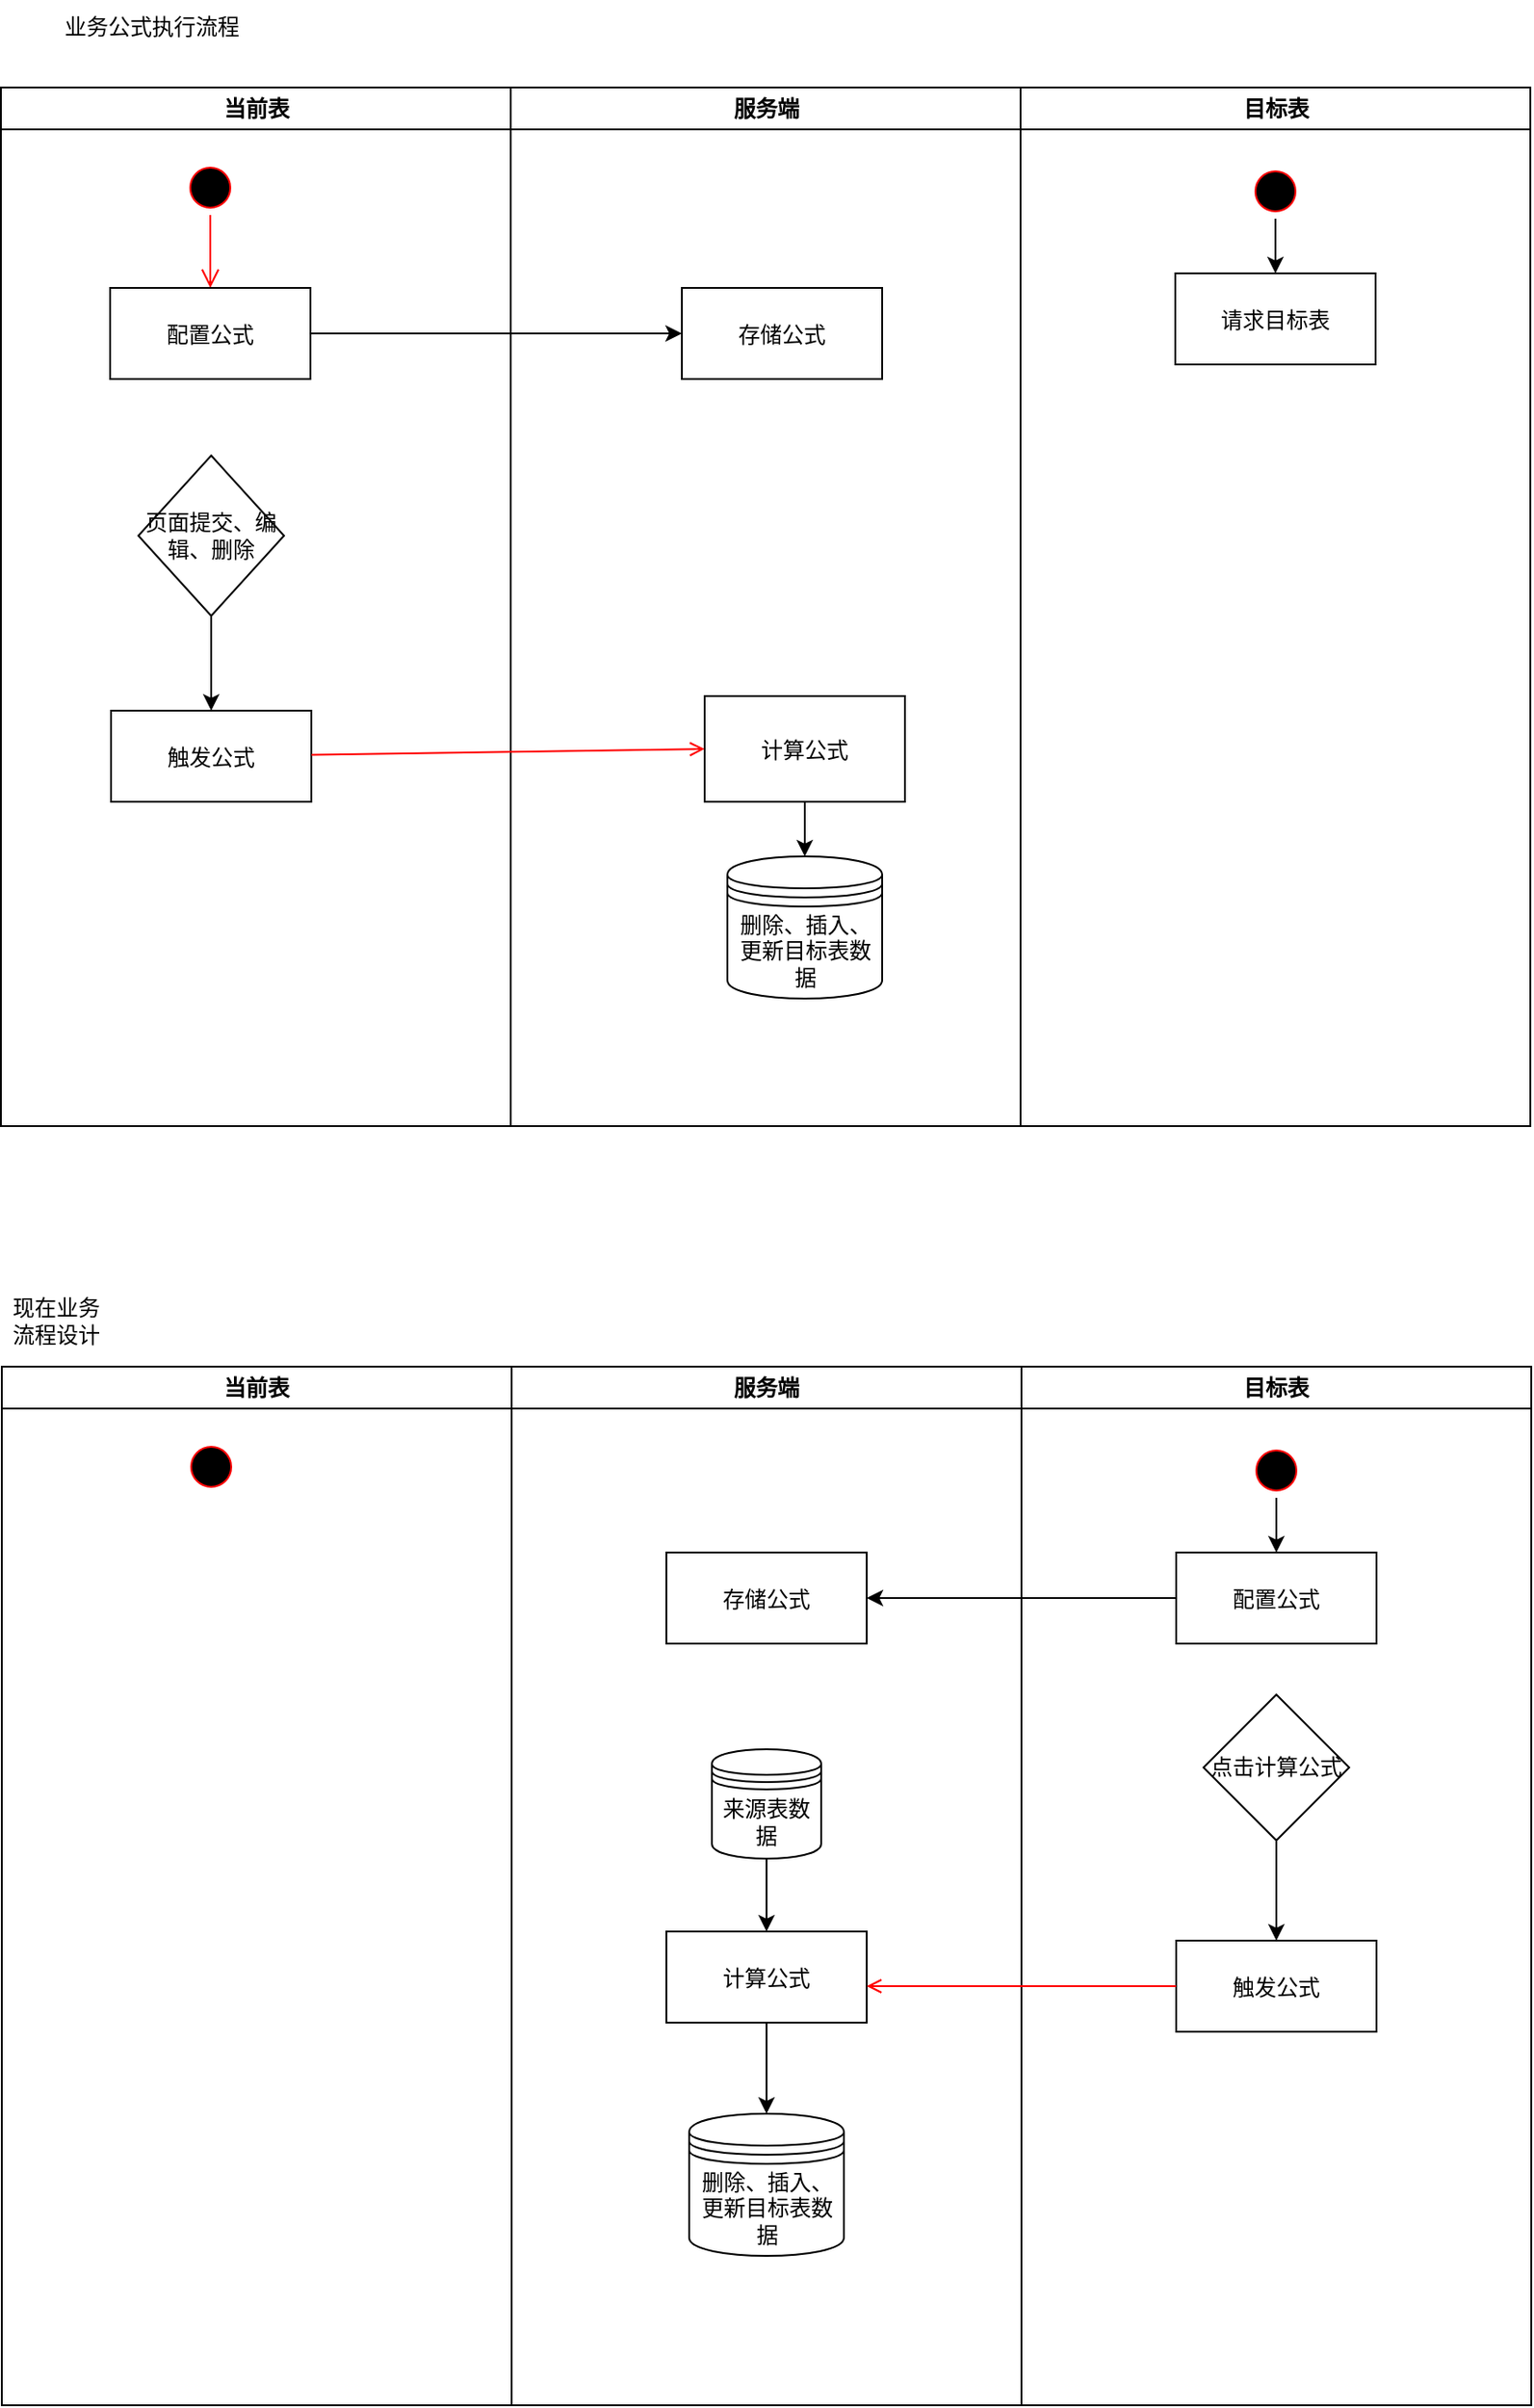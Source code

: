 <mxfile version="21.6.3" type="github">
  <diagram name="Page-1" id="e7e014a7-5840-1c2e-5031-d8a46d1fe8dd">
    <mxGraphModel dx="1322" dy="1131" grid="1" gridSize="10" guides="1" tooltips="1" connect="1" arrows="1" fold="1" page="1" pageScale="1" pageWidth="3300" pageHeight="2339" background="none" math="0" shadow="0">
      <root>
        <mxCell id="0" />
        <mxCell id="1" parent="0" />
        <mxCell id="2" value="当前表" style="swimlane;whiteSpace=wrap" parent="1" vertex="1">
          <mxGeometry x="164.5" y="128" width="280" height="570" as="geometry" />
        </mxCell>
        <mxCell id="5" value="" style="ellipse;shape=startState;fillColor=#000000;strokeColor=#ff0000;" parent="2" vertex="1">
          <mxGeometry x="100" y="40" width="30" height="30" as="geometry" />
        </mxCell>
        <mxCell id="6" value="" style="edgeStyle=elbowEdgeStyle;elbow=horizontal;verticalAlign=bottom;endArrow=open;endSize=8;strokeColor=#FF0000;endFill=1;rounded=0" parent="2" source="5" target="7" edge="1">
          <mxGeometry x="100" y="40" as="geometry">
            <mxPoint x="115" y="110" as="targetPoint" />
          </mxGeometry>
        </mxCell>
        <mxCell id="7" value="配置公式" style="" parent="2" vertex="1">
          <mxGeometry x="60" y="110" width="110" height="50" as="geometry" />
        </mxCell>
        <mxCell id="8" value="触发公式" style="" parent="2" vertex="1">
          <mxGeometry x="60.5" y="342" width="110" height="50" as="geometry" />
        </mxCell>
        <mxCell id="o4ze2XUqI9VP88WAzbrc-68" style="edgeStyle=orthogonalEdgeStyle;rounded=0;orthogonalLoop=1;jettySize=auto;html=1;entryX=0.5;entryY=0;entryDx=0;entryDy=0;" edge="1" parent="2" source="o4ze2XUqI9VP88WAzbrc-67" target="8">
          <mxGeometry relative="1" as="geometry" />
        </mxCell>
        <mxCell id="o4ze2XUqI9VP88WAzbrc-67" value="页面提交、编辑、删除" style="rhombus;whiteSpace=wrap;html=1;" vertex="1" parent="2">
          <mxGeometry x="75.5" y="202" width="80" height="88" as="geometry" />
        </mxCell>
        <mxCell id="3" value="服务端" style="swimlane;whiteSpace=wrap" parent="1" vertex="1">
          <mxGeometry x="444.5" y="128" width="280" height="570" as="geometry" />
        </mxCell>
        <mxCell id="15" value="存储公式" style="" parent="3" vertex="1">
          <mxGeometry x="94" y="110" width="110" height="50" as="geometry" />
        </mxCell>
        <mxCell id="o4ze2XUqI9VP88WAzbrc-66" style="edgeStyle=orthogonalEdgeStyle;rounded=0;orthogonalLoop=1;jettySize=auto;html=1;" edge="1" parent="3" source="16" target="o4ze2XUqI9VP88WAzbrc-47">
          <mxGeometry relative="1" as="geometry" />
        </mxCell>
        <mxCell id="16" value="计算公式" style="" parent="3" vertex="1">
          <mxGeometry x="106.5" y="334" width="110" height="58" as="geometry" />
        </mxCell>
        <mxCell id="o4ze2XUqI9VP88WAzbrc-47" value="删除、插入、&lt;br style=&quot;border-color: var(--border-color); padding: 0px; margin: 0px;&quot;&gt;&lt;span style=&quot;&quot;&gt;更新目标表数据&lt;/span&gt;" style="shape=datastore;whiteSpace=wrap;html=1;" vertex="1" parent="3">
          <mxGeometry x="119" y="422" width="85" height="78" as="geometry" />
        </mxCell>
        <mxCell id="4" value="目标表" style="swimlane;whiteSpace=wrap" parent="1" vertex="1">
          <mxGeometry x="724.5" y="128" width="280" height="570" as="geometry" />
        </mxCell>
        <mxCell id="33" value="请求目标表" style="" parent="4" vertex="1">
          <mxGeometry x="85" y="102" width="110" height="50" as="geometry" />
        </mxCell>
        <mxCell id="o4ze2XUqI9VP88WAzbrc-45" style="edgeStyle=orthogonalEdgeStyle;rounded=0;orthogonalLoop=1;jettySize=auto;html=1;" edge="1" parent="4" source="o4ze2XUqI9VP88WAzbrc-44" target="33">
          <mxGeometry relative="1" as="geometry" />
        </mxCell>
        <mxCell id="o4ze2XUqI9VP88WAzbrc-44" value="" style="ellipse;shape=startState;fillColor=#000000;strokeColor=#ff0000;" vertex="1" parent="4">
          <mxGeometry x="125" y="42" width="30" height="30" as="geometry" />
        </mxCell>
        <mxCell id="11" value="" style="endArrow=open;strokeColor=#FF0000;endFill=1;rounded=0;entryX=0;entryY=0.5;entryDx=0;entryDy=0;" parent="1" source="8" target="16" edge="1">
          <mxGeometry relative="1" as="geometry">
            <mxPoint x="280" y="453" as="targetPoint" />
          </mxGeometry>
        </mxCell>
        <mxCell id="o4ze2XUqI9VP88WAzbrc-42" style="edgeStyle=orthogonalEdgeStyle;rounded=0;orthogonalLoop=1;jettySize=auto;html=1;entryX=0;entryY=0.5;entryDx=0;entryDy=0;" edge="1" parent="1" source="7" target="15">
          <mxGeometry relative="1" as="geometry" />
        </mxCell>
        <mxCell id="o4ze2XUqI9VP88WAzbrc-48" value="业务公式执行流程" style="text;html=1;strokeColor=none;fillColor=none;align=center;verticalAlign=middle;whiteSpace=wrap;rounded=0;" vertex="1" parent="1">
          <mxGeometry x="165" y="80" width="165" height="30" as="geometry" />
        </mxCell>
        <mxCell id="o4ze2XUqI9VP88WAzbrc-49" value="当前表" style="swimlane;whiteSpace=wrap" vertex="1" parent="1">
          <mxGeometry x="165" y="830" width="280" height="570" as="geometry" />
        </mxCell>
        <mxCell id="o4ze2XUqI9VP88WAzbrc-50" value="" style="ellipse;shape=startState;fillColor=#000000;strokeColor=#ff0000;" vertex="1" parent="o4ze2XUqI9VP88WAzbrc-49">
          <mxGeometry x="100" y="40" width="30" height="30" as="geometry" />
        </mxCell>
        <mxCell id="o4ze2XUqI9VP88WAzbrc-54" value="服务端" style="swimlane;whiteSpace=wrap" vertex="1" parent="1">
          <mxGeometry x="445" y="830" width="280" height="570" as="geometry" />
        </mxCell>
        <mxCell id="o4ze2XUqI9VP88WAzbrc-55" value="存储公式" style="" vertex="1" parent="o4ze2XUqI9VP88WAzbrc-54">
          <mxGeometry x="85" y="102" width="110" height="50" as="geometry" />
        </mxCell>
        <mxCell id="o4ze2XUqI9VP88WAzbrc-72" style="edgeStyle=orthogonalEdgeStyle;rounded=0;orthogonalLoop=1;jettySize=auto;html=1;" edge="1" parent="o4ze2XUqI9VP88WAzbrc-54" source="o4ze2XUqI9VP88WAzbrc-56" target="o4ze2XUqI9VP88WAzbrc-58">
          <mxGeometry relative="1" as="geometry" />
        </mxCell>
        <mxCell id="o4ze2XUqI9VP88WAzbrc-56" value="计算公式" style="" vertex="1" parent="o4ze2XUqI9VP88WAzbrc-54">
          <mxGeometry x="85" y="310" width="110" height="50" as="geometry" />
        </mxCell>
        <mxCell id="o4ze2XUqI9VP88WAzbrc-58" value="删除、插入、&lt;br style=&quot;border-color: var(--border-color); padding: 0px; margin: 0px;&quot;&gt;&lt;span style=&quot;&quot;&gt;更新目标表数据&lt;/span&gt;" style="shape=datastore;whiteSpace=wrap;html=1;" vertex="1" parent="o4ze2XUqI9VP88WAzbrc-54">
          <mxGeometry x="97.5" y="410" width="85" height="78" as="geometry" />
        </mxCell>
        <mxCell id="o4ze2XUqI9VP88WAzbrc-75" style="edgeStyle=orthogonalEdgeStyle;rounded=0;orthogonalLoop=1;jettySize=auto;html=1;entryX=0.5;entryY=0;entryDx=0;entryDy=0;" edge="1" parent="o4ze2XUqI9VP88WAzbrc-54" source="o4ze2XUqI9VP88WAzbrc-74" target="o4ze2XUqI9VP88WAzbrc-56">
          <mxGeometry relative="1" as="geometry" />
        </mxCell>
        <mxCell id="o4ze2XUqI9VP88WAzbrc-74" value="来源表数据" style="shape=datastore;whiteSpace=wrap;html=1;" vertex="1" parent="o4ze2XUqI9VP88WAzbrc-54">
          <mxGeometry x="110" y="210" width="60" height="60" as="geometry" />
        </mxCell>
        <mxCell id="o4ze2XUqI9VP88WAzbrc-59" value="目标表" style="swimlane;whiteSpace=wrap" vertex="1" parent="1">
          <mxGeometry x="725" y="830" width="280" height="570" as="geometry" />
        </mxCell>
        <mxCell id="o4ze2XUqI9VP88WAzbrc-60" value="配置公式" style="" vertex="1" parent="o4ze2XUqI9VP88WAzbrc-59">
          <mxGeometry x="85" y="102" width="110" height="50" as="geometry" />
        </mxCell>
        <mxCell id="o4ze2XUqI9VP88WAzbrc-61" style="edgeStyle=orthogonalEdgeStyle;rounded=0;orthogonalLoop=1;jettySize=auto;html=1;" edge="1" parent="o4ze2XUqI9VP88WAzbrc-59" source="o4ze2XUqI9VP88WAzbrc-62" target="o4ze2XUqI9VP88WAzbrc-60">
          <mxGeometry relative="1" as="geometry" />
        </mxCell>
        <mxCell id="o4ze2XUqI9VP88WAzbrc-62" value="" style="ellipse;shape=startState;fillColor=#000000;strokeColor=#ff0000;" vertex="1" parent="o4ze2XUqI9VP88WAzbrc-59">
          <mxGeometry x="125" y="42" width="30" height="30" as="geometry" />
        </mxCell>
        <mxCell id="o4ze2XUqI9VP88WAzbrc-53" value="触发公式" style="" vertex="1" parent="o4ze2XUqI9VP88WAzbrc-59">
          <mxGeometry x="85" y="315" width="110" height="50" as="geometry" />
        </mxCell>
        <mxCell id="o4ze2XUqI9VP88WAzbrc-70" style="edgeStyle=orthogonalEdgeStyle;rounded=0;orthogonalLoop=1;jettySize=auto;html=1;entryX=0.5;entryY=0;entryDx=0;entryDy=0;" edge="1" parent="o4ze2XUqI9VP88WAzbrc-59" source="o4ze2XUqI9VP88WAzbrc-69" target="o4ze2XUqI9VP88WAzbrc-53">
          <mxGeometry relative="1" as="geometry" />
        </mxCell>
        <mxCell id="o4ze2XUqI9VP88WAzbrc-69" value="点击计算公式" style="rhombus;whiteSpace=wrap;html=1;" vertex="1" parent="o4ze2XUqI9VP88WAzbrc-59">
          <mxGeometry x="100" y="180" width="80" height="80" as="geometry" />
        </mxCell>
        <mxCell id="o4ze2XUqI9VP88WAzbrc-63" value="" style="endArrow=open;strokeColor=#FF0000;endFill=1;rounded=0;" edge="1" parent="1" source="o4ze2XUqI9VP88WAzbrc-53">
          <mxGeometry relative="1" as="geometry">
            <mxPoint x="640" y="1170" as="targetPoint" />
          </mxGeometry>
        </mxCell>
        <mxCell id="o4ze2XUqI9VP88WAzbrc-65" value="现在业务流程设计" style="text;html=1;strokeColor=none;fillColor=none;align=center;verticalAlign=middle;whiteSpace=wrap;rounded=0;" vertex="1" parent="1">
          <mxGeometry x="165" y="790" width="60" height="30" as="geometry" />
        </mxCell>
        <mxCell id="o4ze2XUqI9VP88WAzbrc-73" style="edgeStyle=orthogonalEdgeStyle;rounded=0;orthogonalLoop=1;jettySize=auto;html=1;" edge="1" parent="1" source="o4ze2XUqI9VP88WAzbrc-60" target="o4ze2XUqI9VP88WAzbrc-55">
          <mxGeometry relative="1" as="geometry" />
        </mxCell>
      </root>
    </mxGraphModel>
  </diagram>
</mxfile>
